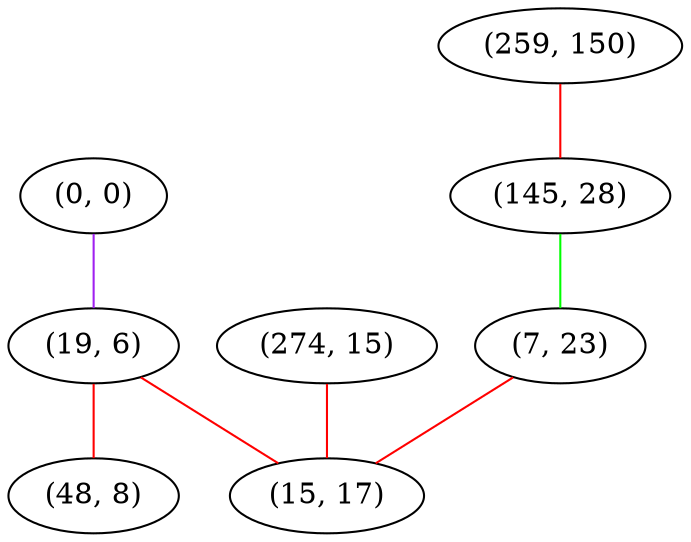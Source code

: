 graph "" {
"(0, 0)";
"(19, 6)";
"(259, 150)";
"(145, 28)";
"(274, 15)";
"(48, 8)";
"(7, 23)";
"(15, 17)";
"(0, 0)" -- "(19, 6)"  [color=purple, key=0, weight=4];
"(19, 6)" -- "(48, 8)"  [color=red, key=0, weight=1];
"(19, 6)" -- "(15, 17)"  [color=red, key=0, weight=1];
"(259, 150)" -- "(145, 28)"  [color=red, key=0, weight=1];
"(145, 28)" -- "(7, 23)"  [color=green, key=0, weight=2];
"(274, 15)" -- "(15, 17)"  [color=red, key=0, weight=1];
"(7, 23)" -- "(15, 17)"  [color=red, key=0, weight=1];
}
